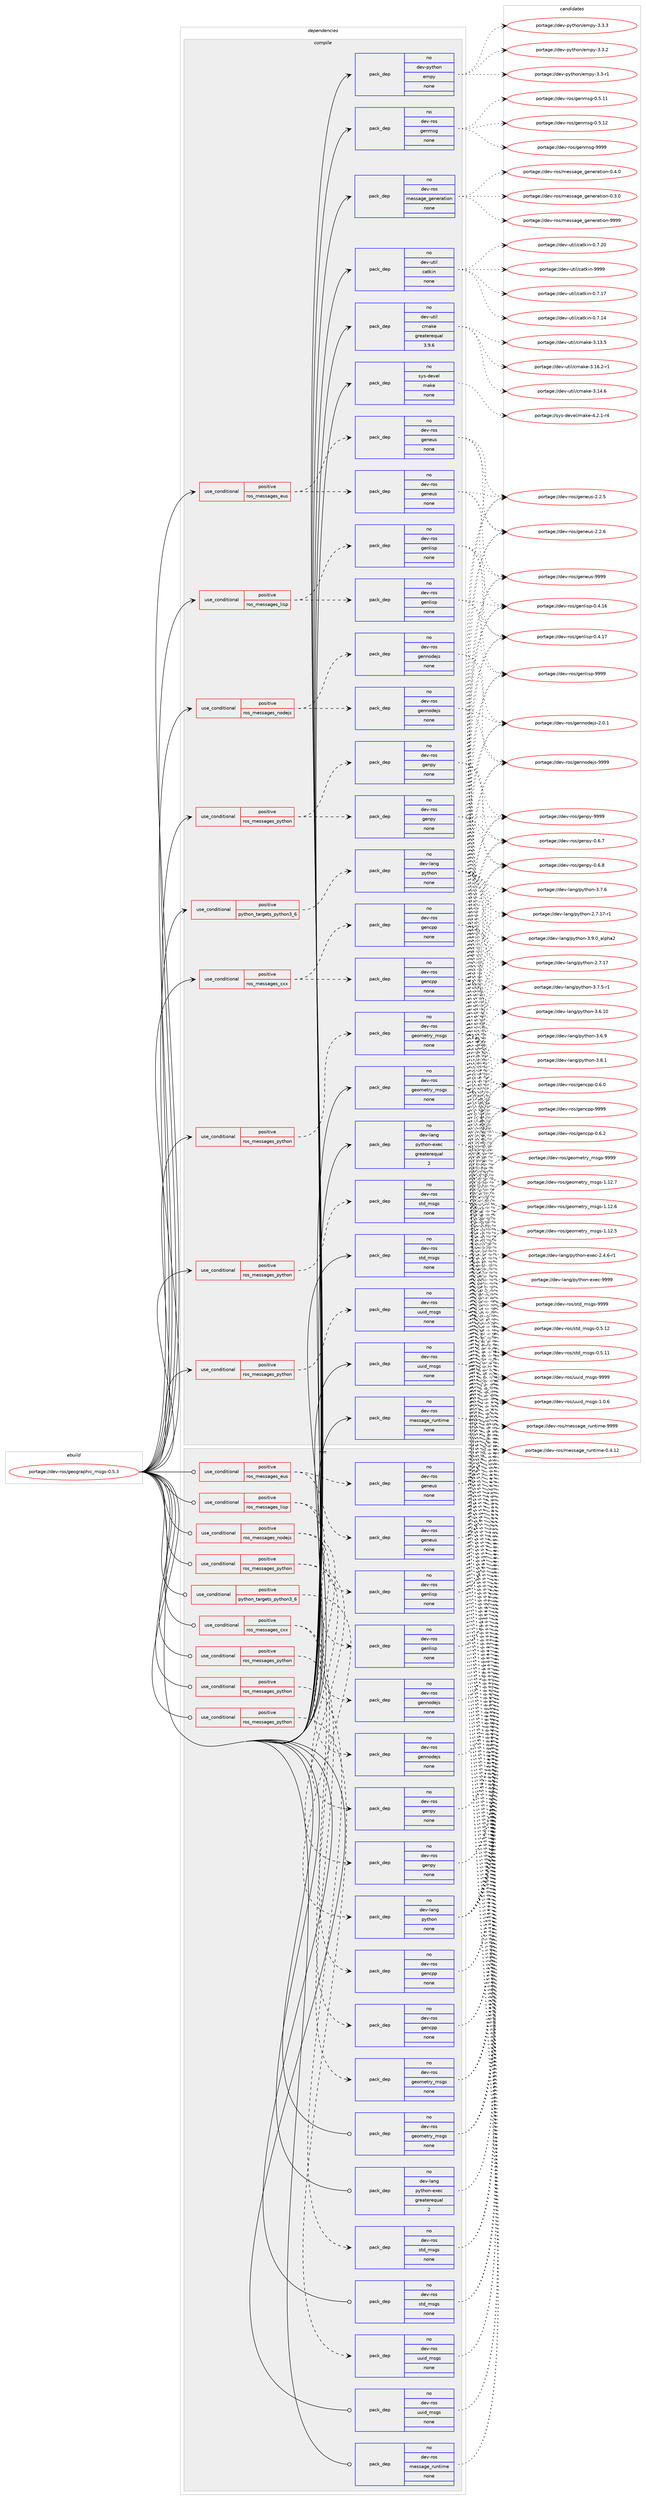 digraph prolog {

# *************
# Graph options
# *************

newrank=true;
concentrate=true;
compound=true;
graph [rankdir=LR,fontname=Helvetica,fontsize=10,ranksep=1.5];#, ranksep=2.5, nodesep=0.2];
edge  [arrowhead=vee];
node  [fontname=Helvetica,fontsize=10];

# **********
# The ebuild
# **********

subgraph cluster_leftcol {
color=gray;
label=<<i>ebuild</i>>;
id [label="portage://dev-ros/geographic_msgs-0.5.3", color=red, width=4, href="../dev-ros/geographic_msgs-0.5.3.svg"];
}

# ****************
# The dependencies
# ****************

subgraph cluster_midcol {
color=gray;
label=<<i>dependencies</i>>;
subgraph cluster_compile {
fillcolor="#eeeeee";
style=filled;
label=<<i>compile</i>>;
subgraph cond100520 {
dependency402937 [label=<<TABLE BORDER="0" CELLBORDER="1" CELLSPACING="0" CELLPADDING="4"><TR><TD ROWSPAN="3" CELLPADDING="10">use_conditional</TD></TR><TR><TD>positive</TD></TR><TR><TD>python_targets_python3_6</TD></TR></TABLE>>, shape=none, color=red];
subgraph pack297564 {
dependency402938 [label=<<TABLE BORDER="0" CELLBORDER="1" CELLSPACING="0" CELLPADDING="4" WIDTH="220"><TR><TD ROWSPAN="6" CELLPADDING="30">pack_dep</TD></TR><TR><TD WIDTH="110">no</TD></TR><TR><TD>dev-lang</TD></TR><TR><TD>python</TD></TR><TR><TD>none</TD></TR><TR><TD></TD></TR></TABLE>>, shape=none, color=blue];
}
dependency402937:e -> dependency402938:w [weight=20,style="dashed",arrowhead="vee"];
}
id:e -> dependency402937:w [weight=20,style="solid",arrowhead="vee"];
subgraph cond100521 {
dependency402939 [label=<<TABLE BORDER="0" CELLBORDER="1" CELLSPACING="0" CELLPADDING="4"><TR><TD ROWSPAN="3" CELLPADDING="10">use_conditional</TD></TR><TR><TD>positive</TD></TR><TR><TD>ros_messages_cxx</TD></TR></TABLE>>, shape=none, color=red];
subgraph pack297565 {
dependency402940 [label=<<TABLE BORDER="0" CELLBORDER="1" CELLSPACING="0" CELLPADDING="4" WIDTH="220"><TR><TD ROWSPAN="6" CELLPADDING="30">pack_dep</TD></TR><TR><TD WIDTH="110">no</TD></TR><TR><TD>dev-ros</TD></TR><TR><TD>gencpp</TD></TR><TR><TD>none</TD></TR><TR><TD></TD></TR></TABLE>>, shape=none, color=blue];
}
dependency402939:e -> dependency402940:w [weight=20,style="dashed",arrowhead="vee"];
subgraph pack297566 {
dependency402941 [label=<<TABLE BORDER="0" CELLBORDER="1" CELLSPACING="0" CELLPADDING="4" WIDTH="220"><TR><TD ROWSPAN="6" CELLPADDING="30">pack_dep</TD></TR><TR><TD WIDTH="110">no</TD></TR><TR><TD>dev-ros</TD></TR><TR><TD>gencpp</TD></TR><TR><TD>none</TD></TR><TR><TD></TD></TR></TABLE>>, shape=none, color=blue];
}
dependency402939:e -> dependency402941:w [weight=20,style="dashed",arrowhead="vee"];
}
id:e -> dependency402939:w [weight=20,style="solid",arrowhead="vee"];
subgraph cond100522 {
dependency402942 [label=<<TABLE BORDER="0" CELLBORDER="1" CELLSPACING="0" CELLPADDING="4"><TR><TD ROWSPAN="3" CELLPADDING="10">use_conditional</TD></TR><TR><TD>positive</TD></TR><TR><TD>ros_messages_eus</TD></TR></TABLE>>, shape=none, color=red];
subgraph pack297567 {
dependency402943 [label=<<TABLE BORDER="0" CELLBORDER="1" CELLSPACING="0" CELLPADDING="4" WIDTH="220"><TR><TD ROWSPAN="6" CELLPADDING="30">pack_dep</TD></TR><TR><TD WIDTH="110">no</TD></TR><TR><TD>dev-ros</TD></TR><TR><TD>geneus</TD></TR><TR><TD>none</TD></TR><TR><TD></TD></TR></TABLE>>, shape=none, color=blue];
}
dependency402942:e -> dependency402943:w [weight=20,style="dashed",arrowhead="vee"];
subgraph pack297568 {
dependency402944 [label=<<TABLE BORDER="0" CELLBORDER="1" CELLSPACING="0" CELLPADDING="4" WIDTH="220"><TR><TD ROWSPAN="6" CELLPADDING="30">pack_dep</TD></TR><TR><TD WIDTH="110">no</TD></TR><TR><TD>dev-ros</TD></TR><TR><TD>geneus</TD></TR><TR><TD>none</TD></TR><TR><TD></TD></TR></TABLE>>, shape=none, color=blue];
}
dependency402942:e -> dependency402944:w [weight=20,style="dashed",arrowhead="vee"];
}
id:e -> dependency402942:w [weight=20,style="solid",arrowhead="vee"];
subgraph cond100523 {
dependency402945 [label=<<TABLE BORDER="0" CELLBORDER="1" CELLSPACING="0" CELLPADDING="4"><TR><TD ROWSPAN="3" CELLPADDING="10">use_conditional</TD></TR><TR><TD>positive</TD></TR><TR><TD>ros_messages_lisp</TD></TR></TABLE>>, shape=none, color=red];
subgraph pack297569 {
dependency402946 [label=<<TABLE BORDER="0" CELLBORDER="1" CELLSPACING="0" CELLPADDING="4" WIDTH="220"><TR><TD ROWSPAN="6" CELLPADDING="30">pack_dep</TD></TR><TR><TD WIDTH="110">no</TD></TR><TR><TD>dev-ros</TD></TR><TR><TD>genlisp</TD></TR><TR><TD>none</TD></TR><TR><TD></TD></TR></TABLE>>, shape=none, color=blue];
}
dependency402945:e -> dependency402946:w [weight=20,style="dashed",arrowhead="vee"];
subgraph pack297570 {
dependency402947 [label=<<TABLE BORDER="0" CELLBORDER="1" CELLSPACING="0" CELLPADDING="4" WIDTH="220"><TR><TD ROWSPAN="6" CELLPADDING="30">pack_dep</TD></TR><TR><TD WIDTH="110">no</TD></TR><TR><TD>dev-ros</TD></TR><TR><TD>genlisp</TD></TR><TR><TD>none</TD></TR><TR><TD></TD></TR></TABLE>>, shape=none, color=blue];
}
dependency402945:e -> dependency402947:w [weight=20,style="dashed",arrowhead="vee"];
}
id:e -> dependency402945:w [weight=20,style="solid",arrowhead="vee"];
subgraph cond100524 {
dependency402948 [label=<<TABLE BORDER="0" CELLBORDER="1" CELLSPACING="0" CELLPADDING="4"><TR><TD ROWSPAN="3" CELLPADDING="10">use_conditional</TD></TR><TR><TD>positive</TD></TR><TR><TD>ros_messages_nodejs</TD></TR></TABLE>>, shape=none, color=red];
subgraph pack297571 {
dependency402949 [label=<<TABLE BORDER="0" CELLBORDER="1" CELLSPACING="0" CELLPADDING="4" WIDTH="220"><TR><TD ROWSPAN="6" CELLPADDING="30">pack_dep</TD></TR><TR><TD WIDTH="110">no</TD></TR><TR><TD>dev-ros</TD></TR><TR><TD>gennodejs</TD></TR><TR><TD>none</TD></TR><TR><TD></TD></TR></TABLE>>, shape=none, color=blue];
}
dependency402948:e -> dependency402949:w [weight=20,style="dashed",arrowhead="vee"];
subgraph pack297572 {
dependency402950 [label=<<TABLE BORDER="0" CELLBORDER="1" CELLSPACING="0" CELLPADDING="4" WIDTH="220"><TR><TD ROWSPAN="6" CELLPADDING="30">pack_dep</TD></TR><TR><TD WIDTH="110">no</TD></TR><TR><TD>dev-ros</TD></TR><TR><TD>gennodejs</TD></TR><TR><TD>none</TD></TR><TR><TD></TD></TR></TABLE>>, shape=none, color=blue];
}
dependency402948:e -> dependency402950:w [weight=20,style="dashed",arrowhead="vee"];
}
id:e -> dependency402948:w [weight=20,style="solid",arrowhead="vee"];
subgraph cond100525 {
dependency402951 [label=<<TABLE BORDER="0" CELLBORDER="1" CELLSPACING="0" CELLPADDING="4"><TR><TD ROWSPAN="3" CELLPADDING="10">use_conditional</TD></TR><TR><TD>positive</TD></TR><TR><TD>ros_messages_python</TD></TR></TABLE>>, shape=none, color=red];
subgraph pack297573 {
dependency402952 [label=<<TABLE BORDER="0" CELLBORDER="1" CELLSPACING="0" CELLPADDING="4" WIDTH="220"><TR><TD ROWSPAN="6" CELLPADDING="30">pack_dep</TD></TR><TR><TD WIDTH="110">no</TD></TR><TR><TD>dev-ros</TD></TR><TR><TD>genpy</TD></TR><TR><TD>none</TD></TR><TR><TD></TD></TR></TABLE>>, shape=none, color=blue];
}
dependency402951:e -> dependency402952:w [weight=20,style="dashed",arrowhead="vee"];
subgraph pack297574 {
dependency402953 [label=<<TABLE BORDER="0" CELLBORDER="1" CELLSPACING="0" CELLPADDING="4" WIDTH="220"><TR><TD ROWSPAN="6" CELLPADDING="30">pack_dep</TD></TR><TR><TD WIDTH="110">no</TD></TR><TR><TD>dev-ros</TD></TR><TR><TD>genpy</TD></TR><TR><TD>none</TD></TR><TR><TD></TD></TR></TABLE>>, shape=none, color=blue];
}
dependency402951:e -> dependency402953:w [weight=20,style="dashed",arrowhead="vee"];
}
id:e -> dependency402951:w [weight=20,style="solid",arrowhead="vee"];
subgraph cond100526 {
dependency402954 [label=<<TABLE BORDER="0" CELLBORDER="1" CELLSPACING="0" CELLPADDING="4"><TR><TD ROWSPAN="3" CELLPADDING="10">use_conditional</TD></TR><TR><TD>positive</TD></TR><TR><TD>ros_messages_python</TD></TR></TABLE>>, shape=none, color=red];
subgraph pack297575 {
dependency402955 [label=<<TABLE BORDER="0" CELLBORDER="1" CELLSPACING="0" CELLPADDING="4" WIDTH="220"><TR><TD ROWSPAN="6" CELLPADDING="30">pack_dep</TD></TR><TR><TD WIDTH="110">no</TD></TR><TR><TD>dev-ros</TD></TR><TR><TD>geometry_msgs</TD></TR><TR><TD>none</TD></TR><TR><TD></TD></TR></TABLE>>, shape=none, color=blue];
}
dependency402954:e -> dependency402955:w [weight=20,style="dashed",arrowhead="vee"];
}
id:e -> dependency402954:w [weight=20,style="solid",arrowhead="vee"];
subgraph cond100527 {
dependency402956 [label=<<TABLE BORDER="0" CELLBORDER="1" CELLSPACING="0" CELLPADDING="4"><TR><TD ROWSPAN="3" CELLPADDING="10">use_conditional</TD></TR><TR><TD>positive</TD></TR><TR><TD>ros_messages_python</TD></TR></TABLE>>, shape=none, color=red];
subgraph pack297576 {
dependency402957 [label=<<TABLE BORDER="0" CELLBORDER="1" CELLSPACING="0" CELLPADDING="4" WIDTH="220"><TR><TD ROWSPAN="6" CELLPADDING="30">pack_dep</TD></TR><TR><TD WIDTH="110">no</TD></TR><TR><TD>dev-ros</TD></TR><TR><TD>std_msgs</TD></TR><TR><TD>none</TD></TR><TR><TD></TD></TR></TABLE>>, shape=none, color=blue];
}
dependency402956:e -> dependency402957:w [weight=20,style="dashed",arrowhead="vee"];
}
id:e -> dependency402956:w [weight=20,style="solid",arrowhead="vee"];
subgraph cond100528 {
dependency402958 [label=<<TABLE BORDER="0" CELLBORDER="1" CELLSPACING="0" CELLPADDING="4"><TR><TD ROWSPAN="3" CELLPADDING="10">use_conditional</TD></TR><TR><TD>positive</TD></TR><TR><TD>ros_messages_python</TD></TR></TABLE>>, shape=none, color=red];
subgraph pack297577 {
dependency402959 [label=<<TABLE BORDER="0" CELLBORDER="1" CELLSPACING="0" CELLPADDING="4" WIDTH="220"><TR><TD ROWSPAN="6" CELLPADDING="30">pack_dep</TD></TR><TR><TD WIDTH="110">no</TD></TR><TR><TD>dev-ros</TD></TR><TR><TD>uuid_msgs</TD></TR><TR><TD>none</TD></TR><TR><TD></TD></TR></TABLE>>, shape=none, color=blue];
}
dependency402958:e -> dependency402959:w [weight=20,style="dashed",arrowhead="vee"];
}
id:e -> dependency402958:w [weight=20,style="solid",arrowhead="vee"];
subgraph pack297578 {
dependency402960 [label=<<TABLE BORDER="0" CELLBORDER="1" CELLSPACING="0" CELLPADDING="4" WIDTH="220"><TR><TD ROWSPAN="6" CELLPADDING="30">pack_dep</TD></TR><TR><TD WIDTH="110">no</TD></TR><TR><TD>dev-lang</TD></TR><TR><TD>python-exec</TD></TR><TR><TD>greaterequal</TD></TR><TR><TD>2</TD></TR></TABLE>>, shape=none, color=blue];
}
id:e -> dependency402960:w [weight=20,style="solid",arrowhead="vee"];
subgraph pack297579 {
dependency402961 [label=<<TABLE BORDER="0" CELLBORDER="1" CELLSPACING="0" CELLPADDING="4" WIDTH="220"><TR><TD ROWSPAN="6" CELLPADDING="30">pack_dep</TD></TR><TR><TD WIDTH="110">no</TD></TR><TR><TD>dev-python</TD></TR><TR><TD>empy</TD></TR><TR><TD>none</TD></TR><TR><TD></TD></TR></TABLE>>, shape=none, color=blue];
}
id:e -> dependency402961:w [weight=20,style="solid",arrowhead="vee"];
subgraph pack297580 {
dependency402962 [label=<<TABLE BORDER="0" CELLBORDER="1" CELLSPACING="0" CELLPADDING="4" WIDTH="220"><TR><TD ROWSPAN="6" CELLPADDING="30">pack_dep</TD></TR><TR><TD WIDTH="110">no</TD></TR><TR><TD>dev-ros</TD></TR><TR><TD>genmsg</TD></TR><TR><TD>none</TD></TR><TR><TD></TD></TR></TABLE>>, shape=none, color=blue];
}
id:e -> dependency402962:w [weight=20,style="solid",arrowhead="vee"];
subgraph pack297581 {
dependency402963 [label=<<TABLE BORDER="0" CELLBORDER="1" CELLSPACING="0" CELLPADDING="4" WIDTH="220"><TR><TD ROWSPAN="6" CELLPADDING="30">pack_dep</TD></TR><TR><TD WIDTH="110">no</TD></TR><TR><TD>dev-ros</TD></TR><TR><TD>geometry_msgs</TD></TR><TR><TD>none</TD></TR><TR><TD></TD></TR></TABLE>>, shape=none, color=blue];
}
id:e -> dependency402963:w [weight=20,style="solid",arrowhead="vee"];
subgraph pack297582 {
dependency402964 [label=<<TABLE BORDER="0" CELLBORDER="1" CELLSPACING="0" CELLPADDING="4" WIDTH="220"><TR><TD ROWSPAN="6" CELLPADDING="30">pack_dep</TD></TR><TR><TD WIDTH="110">no</TD></TR><TR><TD>dev-ros</TD></TR><TR><TD>message_generation</TD></TR><TR><TD>none</TD></TR><TR><TD></TD></TR></TABLE>>, shape=none, color=blue];
}
id:e -> dependency402964:w [weight=20,style="solid",arrowhead="vee"];
subgraph pack297583 {
dependency402965 [label=<<TABLE BORDER="0" CELLBORDER="1" CELLSPACING="0" CELLPADDING="4" WIDTH="220"><TR><TD ROWSPAN="6" CELLPADDING="30">pack_dep</TD></TR><TR><TD WIDTH="110">no</TD></TR><TR><TD>dev-ros</TD></TR><TR><TD>message_runtime</TD></TR><TR><TD>none</TD></TR><TR><TD></TD></TR></TABLE>>, shape=none, color=blue];
}
id:e -> dependency402965:w [weight=20,style="solid",arrowhead="vee"];
subgraph pack297584 {
dependency402966 [label=<<TABLE BORDER="0" CELLBORDER="1" CELLSPACING="0" CELLPADDING="4" WIDTH="220"><TR><TD ROWSPAN="6" CELLPADDING="30">pack_dep</TD></TR><TR><TD WIDTH="110">no</TD></TR><TR><TD>dev-ros</TD></TR><TR><TD>std_msgs</TD></TR><TR><TD>none</TD></TR><TR><TD></TD></TR></TABLE>>, shape=none, color=blue];
}
id:e -> dependency402966:w [weight=20,style="solid",arrowhead="vee"];
subgraph pack297585 {
dependency402967 [label=<<TABLE BORDER="0" CELLBORDER="1" CELLSPACING="0" CELLPADDING="4" WIDTH="220"><TR><TD ROWSPAN="6" CELLPADDING="30">pack_dep</TD></TR><TR><TD WIDTH="110">no</TD></TR><TR><TD>dev-ros</TD></TR><TR><TD>uuid_msgs</TD></TR><TR><TD>none</TD></TR><TR><TD></TD></TR></TABLE>>, shape=none, color=blue];
}
id:e -> dependency402967:w [weight=20,style="solid",arrowhead="vee"];
subgraph pack297586 {
dependency402968 [label=<<TABLE BORDER="0" CELLBORDER="1" CELLSPACING="0" CELLPADDING="4" WIDTH="220"><TR><TD ROWSPAN="6" CELLPADDING="30">pack_dep</TD></TR><TR><TD WIDTH="110">no</TD></TR><TR><TD>dev-util</TD></TR><TR><TD>catkin</TD></TR><TR><TD>none</TD></TR><TR><TD></TD></TR></TABLE>>, shape=none, color=blue];
}
id:e -> dependency402968:w [weight=20,style="solid",arrowhead="vee"];
subgraph pack297587 {
dependency402969 [label=<<TABLE BORDER="0" CELLBORDER="1" CELLSPACING="0" CELLPADDING="4" WIDTH="220"><TR><TD ROWSPAN="6" CELLPADDING="30">pack_dep</TD></TR><TR><TD WIDTH="110">no</TD></TR><TR><TD>dev-util</TD></TR><TR><TD>cmake</TD></TR><TR><TD>greaterequal</TD></TR><TR><TD>3.9.6</TD></TR></TABLE>>, shape=none, color=blue];
}
id:e -> dependency402969:w [weight=20,style="solid",arrowhead="vee"];
subgraph pack297588 {
dependency402970 [label=<<TABLE BORDER="0" CELLBORDER="1" CELLSPACING="0" CELLPADDING="4" WIDTH="220"><TR><TD ROWSPAN="6" CELLPADDING="30">pack_dep</TD></TR><TR><TD WIDTH="110">no</TD></TR><TR><TD>sys-devel</TD></TR><TR><TD>make</TD></TR><TR><TD>none</TD></TR><TR><TD></TD></TR></TABLE>>, shape=none, color=blue];
}
id:e -> dependency402970:w [weight=20,style="solid",arrowhead="vee"];
}
subgraph cluster_compileandrun {
fillcolor="#eeeeee";
style=filled;
label=<<i>compile and run</i>>;
}
subgraph cluster_run {
fillcolor="#eeeeee";
style=filled;
label=<<i>run</i>>;
subgraph cond100529 {
dependency402971 [label=<<TABLE BORDER="0" CELLBORDER="1" CELLSPACING="0" CELLPADDING="4"><TR><TD ROWSPAN="3" CELLPADDING="10">use_conditional</TD></TR><TR><TD>positive</TD></TR><TR><TD>python_targets_python3_6</TD></TR></TABLE>>, shape=none, color=red];
subgraph pack297589 {
dependency402972 [label=<<TABLE BORDER="0" CELLBORDER="1" CELLSPACING="0" CELLPADDING="4" WIDTH="220"><TR><TD ROWSPAN="6" CELLPADDING="30">pack_dep</TD></TR><TR><TD WIDTH="110">no</TD></TR><TR><TD>dev-lang</TD></TR><TR><TD>python</TD></TR><TR><TD>none</TD></TR><TR><TD></TD></TR></TABLE>>, shape=none, color=blue];
}
dependency402971:e -> dependency402972:w [weight=20,style="dashed",arrowhead="vee"];
}
id:e -> dependency402971:w [weight=20,style="solid",arrowhead="odot"];
subgraph cond100530 {
dependency402973 [label=<<TABLE BORDER="0" CELLBORDER="1" CELLSPACING="0" CELLPADDING="4"><TR><TD ROWSPAN="3" CELLPADDING="10">use_conditional</TD></TR><TR><TD>positive</TD></TR><TR><TD>ros_messages_cxx</TD></TR></TABLE>>, shape=none, color=red];
subgraph pack297590 {
dependency402974 [label=<<TABLE BORDER="0" CELLBORDER="1" CELLSPACING="0" CELLPADDING="4" WIDTH="220"><TR><TD ROWSPAN="6" CELLPADDING="30">pack_dep</TD></TR><TR><TD WIDTH="110">no</TD></TR><TR><TD>dev-ros</TD></TR><TR><TD>gencpp</TD></TR><TR><TD>none</TD></TR><TR><TD></TD></TR></TABLE>>, shape=none, color=blue];
}
dependency402973:e -> dependency402974:w [weight=20,style="dashed",arrowhead="vee"];
subgraph pack297591 {
dependency402975 [label=<<TABLE BORDER="0" CELLBORDER="1" CELLSPACING="0" CELLPADDING="4" WIDTH="220"><TR><TD ROWSPAN="6" CELLPADDING="30">pack_dep</TD></TR><TR><TD WIDTH="110">no</TD></TR><TR><TD>dev-ros</TD></TR><TR><TD>gencpp</TD></TR><TR><TD>none</TD></TR><TR><TD></TD></TR></TABLE>>, shape=none, color=blue];
}
dependency402973:e -> dependency402975:w [weight=20,style="dashed",arrowhead="vee"];
}
id:e -> dependency402973:w [weight=20,style="solid",arrowhead="odot"];
subgraph cond100531 {
dependency402976 [label=<<TABLE BORDER="0" CELLBORDER="1" CELLSPACING="0" CELLPADDING="4"><TR><TD ROWSPAN="3" CELLPADDING="10">use_conditional</TD></TR><TR><TD>positive</TD></TR><TR><TD>ros_messages_eus</TD></TR></TABLE>>, shape=none, color=red];
subgraph pack297592 {
dependency402977 [label=<<TABLE BORDER="0" CELLBORDER="1" CELLSPACING="0" CELLPADDING="4" WIDTH="220"><TR><TD ROWSPAN="6" CELLPADDING="30">pack_dep</TD></TR><TR><TD WIDTH="110">no</TD></TR><TR><TD>dev-ros</TD></TR><TR><TD>geneus</TD></TR><TR><TD>none</TD></TR><TR><TD></TD></TR></TABLE>>, shape=none, color=blue];
}
dependency402976:e -> dependency402977:w [weight=20,style="dashed",arrowhead="vee"];
subgraph pack297593 {
dependency402978 [label=<<TABLE BORDER="0" CELLBORDER="1" CELLSPACING="0" CELLPADDING="4" WIDTH="220"><TR><TD ROWSPAN="6" CELLPADDING="30">pack_dep</TD></TR><TR><TD WIDTH="110">no</TD></TR><TR><TD>dev-ros</TD></TR><TR><TD>geneus</TD></TR><TR><TD>none</TD></TR><TR><TD></TD></TR></TABLE>>, shape=none, color=blue];
}
dependency402976:e -> dependency402978:w [weight=20,style="dashed",arrowhead="vee"];
}
id:e -> dependency402976:w [weight=20,style="solid",arrowhead="odot"];
subgraph cond100532 {
dependency402979 [label=<<TABLE BORDER="0" CELLBORDER="1" CELLSPACING="0" CELLPADDING="4"><TR><TD ROWSPAN="3" CELLPADDING="10">use_conditional</TD></TR><TR><TD>positive</TD></TR><TR><TD>ros_messages_lisp</TD></TR></TABLE>>, shape=none, color=red];
subgraph pack297594 {
dependency402980 [label=<<TABLE BORDER="0" CELLBORDER="1" CELLSPACING="0" CELLPADDING="4" WIDTH="220"><TR><TD ROWSPAN="6" CELLPADDING="30">pack_dep</TD></TR><TR><TD WIDTH="110">no</TD></TR><TR><TD>dev-ros</TD></TR><TR><TD>genlisp</TD></TR><TR><TD>none</TD></TR><TR><TD></TD></TR></TABLE>>, shape=none, color=blue];
}
dependency402979:e -> dependency402980:w [weight=20,style="dashed",arrowhead="vee"];
subgraph pack297595 {
dependency402981 [label=<<TABLE BORDER="0" CELLBORDER="1" CELLSPACING="0" CELLPADDING="4" WIDTH="220"><TR><TD ROWSPAN="6" CELLPADDING="30">pack_dep</TD></TR><TR><TD WIDTH="110">no</TD></TR><TR><TD>dev-ros</TD></TR><TR><TD>genlisp</TD></TR><TR><TD>none</TD></TR><TR><TD></TD></TR></TABLE>>, shape=none, color=blue];
}
dependency402979:e -> dependency402981:w [weight=20,style="dashed",arrowhead="vee"];
}
id:e -> dependency402979:w [weight=20,style="solid",arrowhead="odot"];
subgraph cond100533 {
dependency402982 [label=<<TABLE BORDER="0" CELLBORDER="1" CELLSPACING="0" CELLPADDING="4"><TR><TD ROWSPAN="3" CELLPADDING="10">use_conditional</TD></TR><TR><TD>positive</TD></TR><TR><TD>ros_messages_nodejs</TD></TR></TABLE>>, shape=none, color=red];
subgraph pack297596 {
dependency402983 [label=<<TABLE BORDER="0" CELLBORDER="1" CELLSPACING="0" CELLPADDING="4" WIDTH="220"><TR><TD ROWSPAN="6" CELLPADDING="30">pack_dep</TD></TR><TR><TD WIDTH="110">no</TD></TR><TR><TD>dev-ros</TD></TR><TR><TD>gennodejs</TD></TR><TR><TD>none</TD></TR><TR><TD></TD></TR></TABLE>>, shape=none, color=blue];
}
dependency402982:e -> dependency402983:w [weight=20,style="dashed",arrowhead="vee"];
subgraph pack297597 {
dependency402984 [label=<<TABLE BORDER="0" CELLBORDER="1" CELLSPACING="0" CELLPADDING="4" WIDTH="220"><TR><TD ROWSPAN="6" CELLPADDING="30">pack_dep</TD></TR><TR><TD WIDTH="110">no</TD></TR><TR><TD>dev-ros</TD></TR><TR><TD>gennodejs</TD></TR><TR><TD>none</TD></TR><TR><TD></TD></TR></TABLE>>, shape=none, color=blue];
}
dependency402982:e -> dependency402984:w [weight=20,style="dashed",arrowhead="vee"];
}
id:e -> dependency402982:w [weight=20,style="solid",arrowhead="odot"];
subgraph cond100534 {
dependency402985 [label=<<TABLE BORDER="0" CELLBORDER="1" CELLSPACING="0" CELLPADDING="4"><TR><TD ROWSPAN="3" CELLPADDING="10">use_conditional</TD></TR><TR><TD>positive</TD></TR><TR><TD>ros_messages_python</TD></TR></TABLE>>, shape=none, color=red];
subgraph pack297598 {
dependency402986 [label=<<TABLE BORDER="0" CELLBORDER="1" CELLSPACING="0" CELLPADDING="4" WIDTH="220"><TR><TD ROWSPAN="6" CELLPADDING="30">pack_dep</TD></TR><TR><TD WIDTH="110">no</TD></TR><TR><TD>dev-ros</TD></TR><TR><TD>genpy</TD></TR><TR><TD>none</TD></TR><TR><TD></TD></TR></TABLE>>, shape=none, color=blue];
}
dependency402985:e -> dependency402986:w [weight=20,style="dashed",arrowhead="vee"];
subgraph pack297599 {
dependency402987 [label=<<TABLE BORDER="0" CELLBORDER="1" CELLSPACING="0" CELLPADDING="4" WIDTH="220"><TR><TD ROWSPAN="6" CELLPADDING="30">pack_dep</TD></TR><TR><TD WIDTH="110">no</TD></TR><TR><TD>dev-ros</TD></TR><TR><TD>genpy</TD></TR><TR><TD>none</TD></TR><TR><TD></TD></TR></TABLE>>, shape=none, color=blue];
}
dependency402985:e -> dependency402987:w [weight=20,style="dashed",arrowhead="vee"];
}
id:e -> dependency402985:w [weight=20,style="solid",arrowhead="odot"];
subgraph cond100535 {
dependency402988 [label=<<TABLE BORDER="0" CELLBORDER="1" CELLSPACING="0" CELLPADDING="4"><TR><TD ROWSPAN="3" CELLPADDING="10">use_conditional</TD></TR><TR><TD>positive</TD></TR><TR><TD>ros_messages_python</TD></TR></TABLE>>, shape=none, color=red];
subgraph pack297600 {
dependency402989 [label=<<TABLE BORDER="0" CELLBORDER="1" CELLSPACING="0" CELLPADDING="4" WIDTH="220"><TR><TD ROWSPAN="6" CELLPADDING="30">pack_dep</TD></TR><TR><TD WIDTH="110">no</TD></TR><TR><TD>dev-ros</TD></TR><TR><TD>geometry_msgs</TD></TR><TR><TD>none</TD></TR><TR><TD></TD></TR></TABLE>>, shape=none, color=blue];
}
dependency402988:e -> dependency402989:w [weight=20,style="dashed",arrowhead="vee"];
}
id:e -> dependency402988:w [weight=20,style="solid",arrowhead="odot"];
subgraph cond100536 {
dependency402990 [label=<<TABLE BORDER="0" CELLBORDER="1" CELLSPACING="0" CELLPADDING="4"><TR><TD ROWSPAN="3" CELLPADDING="10">use_conditional</TD></TR><TR><TD>positive</TD></TR><TR><TD>ros_messages_python</TD></TR></TABLE>>, shape=none, color=red];
subgraph pack297601 {
dependency402991 [label=<<TABLE BORDER="0" CELLBORDER="1" CELLSPACING="0" CELLPADDING="4" WIDTH="220"><TR><TD ROWSPAN="6" CELLPADDING="30">pack_dep</TD></TR><TR><TD WIDTH="110">no</TD></TR><TR><TD>dev-ros</TD></TR><TR><TD>std_msgs</TD></TR><TR><TD>none</TD></TR><TR><TD></TD></TR></TABLE>>, shape=none, color=blue];
}
dependency402990:e -> dependency402991:w [weight=20,style="dashed",arrowhead="vee"];
}
id:e -> dependency402990:w [weight=20,style="solid",arrowhead="odot"];
subgraph cond100537 {
dependency402992 [label=<<TABLE BORDER="0" CELLBORDER="1" CELLSPACING="0" CELLPADDING="4"><TR><TD ROWSPAN="3" CELLPADDING="10">use_conditional</TD></TR><TR><TD>positive</TD></TR><TR><TD>ros_messages_python</TD></TR></TABLE>>, shape=none, color=red];
subgraph pack297602 {
dependency402993 [label=<<TABLE BORDER="0" CELLBORDER="1" CELLSPACING="0" CELLPADDING="4" WIDTH="220"><TR><TD ROWSPAN="6" CELLPADDING="30">pack_dep</TD></TR><TR><TD WIDTH="110">no</TD></TR><TR><TD>dev-ros</TD></TR><TR><TD>uuid_msgs</TD></TR><TR><TD>none</TD></TR><TR><TD></TD></TR></TABLE>>, shape=none, color=blue];
}
dependency402992:e -> dependency402993:w [weight=20,style="dashed",arrowhead="vee"];
}
id:e -> dependency402992:w [weight=20,style="solid",arrowhead="odot"];
subgraph pack297603 {
dependency402994 [label=<<TABLE BORDER="0" CELLBORDER="1" CELLSPACING="0" CELLPADDING="4" WIDTH="220"><TR><TD ROWSPAN="6" CELLPADDING="30">pack_dep</TD></TR><TR><TD WIDTH="110">no</TD></TR><TR><TD>dev-lang</TD></TR><TR><TD>python-exec</TD></TR><TR><TD>greaterequal</TD></TR><TR><TD>2</TD></TR></TABLE>>, shape=none, color=blue];
}
id:e -> dependency402994:w [weight=20,style="solid",arrowhead="odot"];
subgraph pack297604 {
dependency402995 [label=<<TABLE BORDER="0" CELLBORDER="1" CELLSPACING="0" CELLPADDING="4" WIDTH="220"><TR><TD ROWSPAN="6" CELLPADDING="30">pack_dep</TD></TR><TR><TD WIDTH="110">no</TD></TR><TR><TD>dev-ros</TD></TR><TR><TD>geometry_msgs</TD></TR><TR><TD>none</TD></TR><TR><TD></TD></TR></TABLE>>, shape=none, color=blue];
}
id:e -> dependency402995:w [weight=20,style="solid",arrowhead="odot"];
subgraph pack297605 {
dependency402996 [label=<<TABLE BORDER="0" CELLBORDER="1" CELLSPACING="0" CELLPADDING="4" WIDTH="220"><TR><TD ROWSPAN="6" CELLPADDING="30">pack_dep</TD></TR><TR><TD WIDTH="110">no</TD></TR><TR><TD>dev-ros</TD></TR><TR><TD>message_runtime</TD></TR><TR><TD>none</TD></TR><TR><TD></TD></TR></TABLE>>, shape=none, color=blue];
}
id:e -> dependency402996:w [weight=20,style="solid",arrowhead="odot"];
subgraph pack297606 {
dependency402997 [label=<<TABLE BORDER="0" CELLBORDER="1" CELLSPACING="0" CELLPADDING="4" WIDTH="220"><TR><TD ROWSPAN="6" CELLPADDING="30">pack_dep</TD></TR><TR><TD WIDTH="110">no</TD></TR><TR><TD>dev-ros</TD></TR><TR><TD>std_msgs</TD></TR><TR><TD>none</TD></TR><TR><TD></TD></TR></TABLE>>, shape=none, color=blue];
}
id:e -> dependency402997:w [weight=20,style="solid",arrowhead="odot"];
subgraph pack297607 {
dependency402998 [label=<<TABLE BORDER="0" CELLBORDER="1" CELLSPACING="0" CELLPADDING="4" WIDTH="220"><TR><TD ROWSPAN="6" CELLPADDING="30">pack_dep</TD></TR><TR><TD WIDTH="110">no</TD></TR><TR><TD>dev-ros</TD></TR><TR><TD>uuid_msgs</TD></TR><TR><TD>none</TD></TR><TR><TD></TD></TR></TABLE>>, shape=none, color=blue];
}
id:e -> dependency402998:w [weight=20,style="solid",arrowhead="odot"];
}
}

# **************
# The candidates
# **************

subgraph cluster_choices {
rank=same;
color=gray;
label=<<i>candidates</i>>;

subgraph choice297564 {
color=black;
nodesep=1;
choice10010111845108971101034711212111610411111045514657464895971081121049750 [label="portage://dev-lang/python-3.9.0_alpha2", color=red, width=4,href="../dev-lang/python-3.9.0_alpha2.svg"];
choice100101118451089711010347112121116104111110455146564649 [label="portage://dev-lang/python-3.8.1", color=red, width=4,href="../dev-lang/python-3.8.1.svg"];
choice100101118451089711010347112121116104111110455146554654 [label="portage://dev-lang/python-3.7.6", color=red, width=4,href="../dev-lang/python-3.7.6.svg"];
choice1001011184510897110103471121211161041111104551465546534511449 [label="portage://dev-lang/python-3.7.5-r1", color=red, width=4,href="../dev-lang/python-3.7.5-r1.svg"];
choice100101118451089711010347112121116104111110455146544657 [label="portage://dev-lang/python-3.6.9", color=red, width=4,href="../dev-lang/python-3.6.9.svg"];
choice10010111845108971101034711212111610411111045514654464948 [label="portage://dev-lang/python-3.6.10", color=red, width=4,href="../dev-lang/python-3.6.10.svg"];
choice100101118451089711010347112121116104111110455046554649554511449 [label="portage://dev-lang/python-2.7.17-r1", color=red, width=4,href="../dev-lang/python-2.7.17-r1.svg"];
choice10010111845108971101034711212111610411111045504655464955 [label="portage://dev-lang/python-2.7.17", color=red, width=4,href="../dev-lang/python-2.7.17.svg"];
dependency402938:e -> choice10010111845108971101034711212111610411111045514657464895971081121049750:w [style=dotted,weight="100"];
dependency402938:e -> choice100101118451089711010347112121116104111110455146564649:w [style=dotted,weight="100"];
dependency402938:e -> choice100101118451089711010347112121116104111110455146554654:w [style=dotted,weight="100"];
dependency402938:e -> choice1001011184510897110103471121211161041111104551465546534511449:w [style=dotted,weight="100"];
dependency402938:e -> choice100101118451089711010347112121116104111110455146544657:w [style=dotted,weight="100"];
dependency402938:e -> choice10010111845108971101034711212111610411111045514654464948:w [style=dotted,weight="100"];
dependency402938:e -> choice100101118451089711010347112121116104111110455046554649554511449:w [style=dotted,weight="100"];
dependency402938:e -> choice10010111845108971101034711212111610411111045504655464955:w [style=dotted,weight="100"];
}
subgraph choice297565 {
color=black;
nodesep=1;
choice1001011184511411111547103101110991121124557575757 [label="portage://dev-ros/gencpp-9999", color=red, width=4,href="../dev-ros/gencpp-9999.svg"];
choice100101118451141111154710310111099112112454846544650 [label="portage://dev-ros/gencpp-0.6.2", color=red, width=4,href="../dev-ros/gencpp-0.6.2.svg"];
choice100101118451141111154710310111099112112454846544648 [label="portage://dev-ros/gencpp-0.6.0", color=red, width=4,href="../dev-ros/gencpp-0.6.0.svg"];
dependency402940:e -> choice1001011184511411111547103101110991121124557575757:w [style=dotted,weight="100"];
dependency402940:e -> choice100101118451141111154710310111099112112454846544650:w [style=dotted,weight="100"];
dependency402940:e -> choice100101118451141111154710310111099112112454846544648:w [style=dotted,weight="100"];
}
subgraph choice297566 {
color=black;
nodesep=1;
choice1001011184511411111547103101110991121124557575757 [label="portage://dev-ros/gencpp-9999", color=red, width=4,href="../dev-ros/gencpp-9999.svg"];
choice100101118451141111154710310111099112112454846544650 [label="portage://dev-ros/gencpp-0.6.2", color=red, width=4,href="../dev-ros/gencpp-0.6.2.svg"];
choice100101118451141111154710310111099112112454846544648 [label="portage://dev-ros/gencpp-0.6.0", color=red, width=4,href="../dev-ros/gencpp-0.6.0.svg"];
dependency402941:e -> choice1001011184511411111547103101110991121124557575757:w [style=dotted,weight="100"];
dependency402941:e -> choice100101118451141111154710310111099112112454846544650:w [style=dotted,weight="100"];
dependency402941:e -> choice100101118451141111154710310111099112112454846544648:w [style=dotted,weight="100"];
}
subgraph choice297567 {
color=black;
nodesep=1;
choice10010111845114111115471031011101011171154557575757 [label="portage://dev-ros/geneus-9999", color=red, width=4,href="../dev-ros/geneus-9999.svg"];
choice1001011184511411111547103101110101117115455046504654 [label="portage://dev-ros/geneus-2.2.6", color=red, width=4,href="../dev-ros/geneus-2.2.6.svg"];
choice1001011184511411111547103101110101117115455046504653 [label="portage://dev-ros/geneus-2.2.5", color=red, width=4,href="../dev-ros/geneus-2.2.5.svg"];
dependency402943:e -> choice10010111845114111115471031011101011171154557575757:w [style=dotted,weight="100"];
dependency402943:e -> choice1001011184511411111547103101110101117115455046504654:w [style=dotted,weight="100"];
dependency402943:e -> choice1001011184511411111547103101110101117115455046504653:w [style=dotted,weight="100"];
}
subgraph choice297568 {
color=black;
nodesep=1;
choice10010111845114111115471031011101011171154557575757 [label="portage://dev-ros/geneus-9999", color=red, width=4,href="../dev-ros/geneus-9999.svg"];
choice1001011184511411111547103101110101117115455046504654 [label="portage://dev-ros/geneus-2.2.6", color=red, width=4,href="../dev-ros/geneus-2.2.6.svg"];
choice1001011184511411111547103101110101117115455046504653 [label="portage://dev-ros/geneus-2.2.5", color=red, width=4,href="../dev-ros/geneus-2.2.5.svg"];
dependency402944:e -> choice10010111845114111115471031011101011171154557575757:w [style=dotted,weight="100"];
dependency402944:e -> choice1001011184511411111547103101110101117115455046504654:w [style=dotted,weight="100"];
dependency402944:e -> choice1001011184511411111547103101110101117115455046504653:w [style=dotted,weight="100"];
}
subgraph choice297569 {
color=black;
nodesep=1;
choice10010111845114111115471031011101081051151124557575757 [label="portage://dev-ros/genlisp-9999", color=red, width=4,href="../dev-ros/genlisp-9999.svg"];
choice100101118451141111154710310111010810511511245484652464955 [label="portage://dev-ros/genlisp-0.4.17", color=red, width=4,href="../dev-ros/genlisp-0.4.17.svg"];
choice100101118451141111154710310111010810511511245484652464954 [label="portage://dev-ros/genlisp-0.4.16", color=red, width=4,href="../dev-ros/genlisp-0.4.16.svg"];
dependency402946:e -> choice10010111845114111115471031011101081051151124557575757:w [style=dotted,weight="100"];
dependency402946:e -> choice100101118451141111154710310111010810511511245484652464955:w [style=dotted,weight="100"];
dependency402946:e -> choice100101118451141111154710310111010810511511245484652464954:w [style=dotted,weight="100"];
}
subgraph choice297570 {
color=black;
nodesep=1;
choice10010111845114111115471031011101081051151124557575757 [label="portage://dev-ros/genlisp-9999", color=red, width=4,href="../dev-ros/genlisp-9999.svg"];
choice100101118451141111154710310111010810511511245484652464955 [label="portage://dev-ros/genlisp-0.4.17", color=red, width=4,href="../dev-ros/genlisp-0.4.17.svg"];
choice100101118451141111154710310111010810511511245484652464954 [label="portage://dev-ros/genlisp-0.4.16", color=red, width=4,href="../dev-ros/genlisp-0.4.16.svg"];
dependency402947:e -> choice10010111845114111115471031011101081051151124557575757:w [style=dotted,weight="100"];
dependency402947:e -> choice100101118451141111154710310111010810511511245484652464955:w [style=dotted,weight="100"];
dependency402947:e -> choice100101118451141111154710310111010810511511245484652464954:w [style=dotted,weight="100"];
}
subgraph choice297571 {
color=black;
nodesep=1;
choice10010111845114111115471031011101101111001011061154557575757 [label="portage://dev-ros/gennodejs-9999", color=red, width=4,href="../dev-ros/gennodejs-9999.svg"];
choice1001011184511411111547103101110110111100101106115455046484649 [label="portage://dev-ros/gennodejs-2.0.1", color=red, width=4,href="../dev-ros/gennodejs-2.0.1.svg"];
dependency402949:e -> choice10010111845114111115471031011101101111001011061154557575757:w [style=dotted,weight="100"];
dependency402949:e -> choice1001011184511411111547103101110110111100101106115455046484649:w [style=dotted,weight="100"];
}
subgraph choice297572 {
color=black;
nodesep=1;
choice10010111845114111115471031011101101111001011061154557575757 [label="portage://dev-ros/gennodejs-9999", color=red, width=4,href="../dev-ros/gennodejs-9999.svg"];
choice1001011184511411111547103101110110111100101106115455046484649 [label="portage://dev-ros/gennodejs-2.0.1", color=red, width=4,href="../dev-ros/gennodejs-2.0.1.svg"];
dependency402950:e -> choice10010111845114111115471031011101101111001011061154557575757:w [style=dotted,weight="100"];
dependency402950:e -> choice1001011184511411111547103101110110111100101106115455046484649:w [style=dotted,weight="100"];
}
subgraph choice297573 {
color=black;
nodesep=1;
choice10010111845114111115471031011101121214557575757 [label="portage://dev-ros/genpy-9999", color=red, width=4,href="../dev-ros/genpy-9999.svg"];
choice1001011184511411111547103101110112121454846544656 [label="portage://dev-ros/genpy-0.6.8", color=red, width=4,href="../dev-ros/genpy-0.6.8.svg"];
choice1001011184511411111547103101110112121454846544655 [label="portage://dev-ros/genpy-0.6.7", color=red, width=4,href="../dev-ros/genpy-0.6.7.svg"];
dependency402952:e -> choice10010111845114111115471031011101121214557575757:w [style=dotted,weight="100"];
dependency402952:e -> choice1001011184511411111547103101110112121454846544656:w [style=dotted,weight="100"];
dependency402952:e -> choice1001011184511411111547103101110112121454846544655:w [style=dotted,weight="100"];
}
subgraph choice297574 {
color=black;
nodesep=1;
choice10010111845114111115471031011101121214557575757 [label="portage://dev-ros/genpy-9999", color=red, width=4,href="../dev-ros/genpy-9999.svg"];
choice1001011184511411111547103101110112121454846544656 [label="portage://dev-ros/genpy-0.6.8", color=red, width=4,href="../dev-ros/genpy-0.6.8.svg"];
choice1001011184511411111547103101110112121454846544655 [label="portage://dev-ros/genpy-0.6.7", color=red, width=4,href="../dev-ros/genpy-0.6.7.svg"];
dependency402953:e -> choice10010111845114111115471031011101121214557575757:w [style=dotted,weight="100"];
dependency402953:e -> choice1001011184511411111547103101110112121454846544656:w [style=dotted,weight="100"];
dependency402953:e -> choice1001011184511411111547103101110112121454846544655:w [style=dotted,weight="100"];
}
subgraph choice297575 {
color=black;
nodesep=1;
choice1001011184511411111547103101111109101116114121951091151031154557575757 [label="portage://dev-ros/geometry_msgs-9999", color=red, width=4,href="../dev-ros/geometry_msgs-9999.svg"];
choice10010111845114111115471031011111091011161141219510911510311545494649504655 [label="portage://dev-ros/geometry_msgs-1.12.7", color=red, width=4,href="../dev-ros/geometry_msgs-1.12.7.svg"];
choice10010111845114111115471031011111091011161141219510911510311545494649504654 [label="portage://dev-ros/geometry_msgs-1.12.6", color=red, width=4,href="../dev-ros/geometry_msgs-1.12.6.svg"];
choice10010111845114111115471031011111091011161141219510911510311545494649504653 [label="portage://dev-ros/geometry_msgs-1.12.5", color=red, width=4,href="../dev-ros/geometry_msgs-1.12.5.svg"];
dependency402955:e -> choice1001011184511411111547103101111109101116114121951091151031154557575757:w [style=dotted,weight="100"];
dependency402955:e -> choice10010111845114111115471031011111091011161141219510911510311545494649504655:w [style=dotted,weight="100"];
dependency402955:e -> choice10010111845114111115471031011111091011161141219510911510311545494649504654:w [style=dotted,weight="100"];
dependency402955:e -> choice10010111845114111115471031011111091011161141219510911510311545494649504653:w [style=dotted,weight="100"];
}
subgraph choice297576 {
color=black;
nodesep=1;
choice1001011184511411111547115116100951091151031154557575757 [label="portage://dev-ros/std_msgs-9999", color=red, width=4,href="../dev-ros/std_msgs-9999.svg"];
choice10010111845114111115471151161009510911510311545484653464950 [label="portage://dev-ros/std_msgs-0.5.12", color=red, width=4,href="../dev-ros/std_msgs-0.5.12.svg"];
choice10010111845114111115471151161009510911510311545484653464949 [label="portage://dev-ros/std_msgs-0.5.11", color=red, width=4,href="../dev-ros/std_msgs-0.5.11.svg"];
dependency402957:e -> choice1001011184511411111547115116100951091151031154557575757:w [style=dotted,weight="100"];
dependency402957:e -> choice10010111845114111115471151161009510911510311545484653464950:w [style=dotted,weight="100"];
dependency402957:e -> choice10010111845114111115471151161009510911510311545484653464949:w [style=dotted,weight="100"];
}
subgraph choice297577 {
color=black;
nodesep=1;
choice1001011184511411111547117117105100951091151031154557575757 [label="portage://dev-ros/uuid_msgs-9999", color=red, width=4,href="../dev-ros/uuid_msgs-9999.svg"];
choice100101118451141111154711711710510095109115103115454946484654 [label="portage://dev-ros/uuid_msgs-1.0.6", color=red, width=4,href="../dev-ros/uuid_msgs-1.0.6.svg"];
dependency402959:e -> choice1001011184511411111547117117105100951091151031154557575757:w [style=dotted,weight="100"];
dependency402959:e -> choice100101118451141111154711711710510095109115103115454946484654:w [style=dotted,weight="100"];
}
subgraph choice297578 {
color=black;
nodesep=1;
choice10010111845108971101034711212111610411111045101120101994557575757 [label="portage://dev-lang/python-exec-9999", color=red, width=4,href="../dev-lang/python-exec-9999.svg"];
choice10010111845108971101034711212111610411111045101120101994550465246544511449 [label="portage://dev-lang/python-exec-2.4.6-r1", color=red, width=4,href="../dev-lang/python-exec-2.4.6-r1.svg"];
dependency402960:e -> choice10010111845108971101034711212111610411111045101120101994557575757:w [style=dotted,weight="100"];
dependency402960:e -> choice10010111845108971101034711212111610411111045101120101994550465246544511449:w [style=dotted,weight="100"];
}
subgraph choice297579 {
color=black;
nodesep=1;
choice1001011184511212111610411111047101109112121455146514651 [label="portage://dev-python/empy-3.3.3", color=red, width=4,href="../dev-python/empy-3.3.3.svg"];
choice1001011184511212111610411111047101109112121455146514650 [label="portage://dev-python/empy-3.3.2", color=red, width=4,href="../dev-python/empy-3.3.2.svg"];
choice1001011184511212111610411111047101109112121455146514511449 [label="portage://dev-python/empy-3.3-r1", color=red, width=4,href="../dev-python/empy-3.3-r1.svg"];
dependency402961:e -> choice1001011184511212111610411111047101109112121455146514651:w [style=dotted,weight="100"];
dependency402961:e -> choice1001011184511212111610411111047101109112121455146514650:w [style=dotted,weight="100"];
dependency402961:e -> choice1001011184511212111610411111047101109112121455146514511449:w [style=dotted,weight="100"];
}
subgraph choice297580 {
color=black;
nodesep=1;
choice10010111845114111115471031011101091151034557575757 [label="portage://dev-ros/genmsg-9999", color=red, width=4,href="../dev-ros/genmsg-9999.svg"];
choice100101118451141111154710310111010911510345484653464950 [label="portage://dev-ros/genmsg-0.5.12", color=red, width=4,href="../dev-ros/genmsg-0.5.12.svg"];
choice100101118451141111154710310111010911510345484653464949 [label="portage://dev-ros/genmsg-0.5.11", color=red, width=4,href="../dev-ros/genmsg-0.5.11.svg"];
dependency402962:e -> choice10010111845114111115471031011101091151034557575757:w [style=dotted,weight="100"];
dependency402962:e -> choice100101118451141111154710310111010911510345484653464950:w [style=dotted,weight="100"];
dependency402962:e -> choice100101118451141111154710310111010911510345484653464949:w [style=dotted,weight="100"];
}
subgraph choice297581 {
color=black;
nodesep=1;
choice1001011184511411111547103101111109101116114121951091151031154557575757 [label="portage://dev-ros/geometry_msgs-9999", color=red, width=4,href="../dev-ros/geometry_msgs-9999.svg"];
choice10010111845114111115471031011111091011161141219510911510311545494649504655 [label="portage://dev-ros/geometry_msgs-1.12.7", color=red, width=4,href="../dev-ros/geometry_msgs-1.12.7.svg"];
choice10010111845114111115471031011111091011161141219510911510311545494649504654 [label="portage://dev-ros/geometry_msgs-1.12.6", color=red, width=4,href="../dev-ros/geometry_msgs-1.12.6.svg"];
choice10010111845114111115471031011111091011161141219510911510311545494649504653 [label="portage://dev-ros/geometry_msgs-1.12.5", color=red, width=4,href="../dev-ros/geometry_msgs-1.12.5.svg"];
dependency402963:e -> choice1001011184511411111547103101111109101116114121951091151031154557575757:w [style=dotted,weight="100"];
dependency402963:e -> choice10010111845114111115471031011111091011161141219510911510311545494649504655:w [style=dotted,weight="100"];
dependency402963:e -> choice10010111845114111115471031011111091011161141219510911510311545494649504654:w [style=dotted,weight="100"];
dependency402963:e -> choice10010111845114111115471031011111091011161141219510911510311545494649504653:w [style=dotted,weight="100"];
}
subgraph choice297582 {
color=black;
nodesep=1;
choice10010111845114111115471091011151159710310195103101110101114971161051111104557575757 [label="portage://dev-ros/message_generation-9999", color=red, width=4,href="../dev-ros/message_generation-9999.svg"];
choice1001011184511411111547109101115115971031019510310111010111497116105111110454846524648 [label="portage://dev-ros/message_generation-0.4.0", color=red, width=4,href="../dev-ros/message_generation-0.4.0.svg"];
choice1001011184511411111547109101115115971031019510310111010111497116105111110454846514648 [label="portage://dev-ros/message_generation-0.3.0", color=red, width=4,href="../dev-ros/message_generation-0.3.0.svg"];
dependency402964:e -> choice10010111845114111115471091011151159710310195103101110101114971161051111104557575757:w [style=dotted,weight="100"];
dependency402964:e -> choice1001011184511411111547109101115115971031019510310111010111497116105111110454846524648:w [style=dotted,weight="100"];
dependency402964:e -> choice1001011184511411111547109101115115971031019510310111010111497116105111110454846514648:w [style=dotted,weight="100"];
}
subgraph choice297583 {
color=black;
nodesep=1;
choice100101118451141111154710910111511597103101951141171101161051091014557575757 [label="portage://dev-ros/message_runtime-9999", color=red, width=4,href="../dev-ros/message_runtime-9999.svg"];
choice1001011184511411111547109101115115971031019511411711011610510910145484652464950 [label="portage://dev-ros/message_runtime-0.4.12", color=red, width=4,href="../dev-ros/message_runtime-0.4.12.svg"];
dependency402965:e -> choice100101118451141111154710910111511597103101951141171101161051091014557575757:w [style=dotted,weight="100"];
dependency402965:e -> choice1001011184511411111547109101115115971031019511411711011610510910145484652464950:w [style=dotted,weight="100"];
}
subgraph choice297584 {
color=black;
nodesep=1;
choice1001011184511411111547115116100951091151031154557575757 [label="portage://dev-ros/std_msgs-9999", color=red, width=4,href="../dev-ros/std_msgs-9999.svg"];
choice10010111845114111115471151161009510911510311545484653464950 [label="portage://dev-ros/std_msgs-0.5.12", color=red, width=4,href="../dev-ros/std_msgs-0.5.12.svg"];
choice10010111845114111115471151161009510911510311545484653464949 [label="portage://dev-ros/std_msgs-0.5.11", color=red, width=4,href="../dev-ros/std_msgs-0.5.11.svg"];
dependency402966:e -> choice1001011184511411111547115116100951091151031154557575757:w [style=dotted,weight="100"];
dependency402966:e -> choice10010111845114111115471151161009510911510311545484653464950:w [style=dotted,weight="100"];
dependency402966:e -> choice10010111845114111115471151161009510911510311545484653464949:w [style=dotted,weight="100"];
}
subgraph choice297585 {
color=black;
nodesep=1;
choice1001011184511411111547117117105100951091151031154557575757 [label="portage://dev-ros/uuid_msgs-9999", color=red, width=4,href="../dev-ros/uuid_msgs-9999.svg"];
choice100101118451141111154711711710510095109115103115454946484654 [label="portage://dev-ros/uuid_msgs-1.0.6", color=red, width=4,href="../dev-ros/uuid_msgs-1.0.6.svg"];
dependency402967:e -> choice1001011184511411111547117117105100951091151031154557575757:w [style=dotted,weight="100"];
dependency402967:e -> choice100101118451141111154711711710510095109115103115454946484654:w [style=dotted,weight="100"];
}
subgraph choice297586 {
color=black;
nodesep=1;
choice100101118451171161051084799971161071051104557575757 [label="portage://dev-util/catkin-9999", color=red, width=4,href="../dev-util/catkin-9999.svg"];
choice1001011184511711610510847999711610710511045484655465048 [label="portage://dev-util/catkin-0.7.20", color=red, width=4,href="../dev-util/catkin-0.7.20.svg"];
choice1001011184511711610510847999711610710511045484655464955 [label="portage://dev-util/catkin-0.7.17", color=red, width=4,href="../dev-util/catkin-0.7.17.svg"];
choice1001011184511711610510847999711610710511045484655464952 [label="portage://dev-util/catkin-0.7.14", color=red, width=4,href="../dev-util/catkin-0.7.14.svg"];
dependency402968:e -> choice100101118451171161051084799971161071051104557575757:w [style=dotted,weight="100"];
dependency402968:e -> choice1001011184511711610510847999711610710511045484655465048:w [style=dotted,weight="100"];
dependency402968:e -> choice1001011184511711610510847999711610710511045484655464955:w [style=dotted,weight="100"];
dependency402968:e -> choice1001011184511711610510847999711610710511045484655464952:w [style=dotted,weight="100"];
}
subgraph choice297587 {
color=black;
nodesep=1;
choice10010111845117116105108479910997107101455146495446504511449 [label="portage://dev-util/cmake-3.16.2-r1", color=red, width=4,href="../dev-util/cmake-3.16.2-r1.svg"];
choice1001011184511711610510847991099710710145514649524654 [label="portage://dev-util/cmake-3.14.6", color=red, width=4,href="../dev-util/cmake-3.14.6.svg"];
choice1001011184511711610510847991099710710145514649514653 [label="portage://dev-util/cmake-3.13.5", color=red, width=4,href="../dev-util/cmake-3.13.5.svg"];
dependency402969:e -> choice10010111845117116105108479910997107101455146495446504511449:w [style=dotted,weight="100"];
dependency402969:e -> choice1001011184511711610510847991099710710145514649524654:w [style=dotted,weight="100"];
dependency402969:e -> choice1001011184511711610510847991099710710145514649514653:w [style=dotted,weight="100"];
}
subgraph choice297588 {
color=black;
nodesep=1;
choice1151211154510010111810110847109971071014552465046494511452 [label="portage://sys-devel/make-4.2.1-r4", color=red, width=4,href="../sys-devel/make-4.2.1-r4.svg"];
dependency402970:e -> choice1151211154510010111810110847109971071014552465046494511452:w [style=dotted,weight="100"];
}
subgraph choice297589 {
color=black;
nodesep=1;
choice10010111845108971101034711212111610411111045514657464895971081121049750 [label="portage://dev-lang/python-3.9.0_alpha2", color=red, width=4,href="../dev-lang/python-3.9.0_alpha2.svg"];
choice100101118451089711010347112121116104111110455146564649 [label="portage://dev-lang/python-3.8.1", color=red, width=4,href="../dev-lang/python-3.8.1.svg"];
choice100101118451089711010347112121116104111110455146554654 [label="portage://dev-lang/python-3.7.6", color=red, width=4,href="../dev-lang/python-3.7.6.svg"];
choice1001011184510897110103471121211161041111104551465546534511449 [label="portage://dev-lang/python-3.7.5-r1", color=red, width=4,href="../dev-lang/python-3.7.5-r1.svg"];
choice100101118451089711010347112121116104111110455146544657 [label="portage://dev-lang/python-3.6.9", color=red, width=4,href="../dev-lang/python-3.6.9.svg"];
choice10010111845108971101034711212111610411111045514654464948 [label="portage://dev-lang/python-3.6.10", color=red, width=4,href="../dev-lang/python-3.6.10.svg"];
choice100101118451089711010347112121116104111110455046554649554511449 [label="portage://dev-lang/python-2.7.17-r1", color=red, width=4,href="../dev-lang/python-2.7.17-r1.svg"];
choice10010111845108971101034711212111610411111045504655464955 [label="portage://dev-lang/python-2.7.17", color=red, width=4,href="../dev-lang/python-2.7.17.svg"];
dependency402972:e -> choice10010111845108971101034711212111610411111045514657464895971081121049750:w [style=dotted,weight="100"];
dependency402972:e -> choice100101118451089711010347112121116104111110455146564649:w [style=dotted,weight="100"];
dependency402972:e -> choice100101118451089711010347112121116104111110455146554654:w [style=dotted,weight="100"];
dependency402972:e -> choice1001011184510897110103471121211161041111104551465546534511449:w [style=dotted,weight="100"];
dependency402972:e -> choice100101118451089711010347112121116104111110455146544657:w [style=dotted,weight="100"];
dependency402972:e -> choice10010111845108971101034711212111610411111045514654464948:w [style=dotted,weight="100"];
dependency402972:e -> choice100101118451089711010347112121116104111110455046554649554511449:w [style=dotted,weight="100"];
dependency402972:e -> choice10010111845108971101034711212111610411111045504655464955:w [style=dotted,weight="100"];
}
subgraph choice297590 {
color=black;
nodesep=1;
choice1001011184511411111547103101110991121124557575757 [label="portage://dev-ros/gencpp-9999", color=red, width=4,href="../dev-ros/gencpp-9999.svg"];
choice100101118451141111154710310111099112112454846544650 [label="portage://dev-ros/gencpp-0.6.2", color=red, width=4,href="../dev-ros/gencpp-0.6.2.svg"];
choice100101118451141111154710310111099112112454846544648 [label="portage://dev-ros/gencpp-0.6.0", color=red, width=4,href="../dev-ros/gencpp-0.6.0.svg"];
dependency402974:e -> choice1001011184511411111547103101110991121124557575757:w [style=dotted,weight="100"];
dependency402974:e -> choice100101118451141111154710310111099112112454846544650:w [style=dotted,weight="100"];
dependency402974:e -> choice100101118451141111154710310111099112112454846544648:w [style=dotted,weight="100"];
}
subgraph choice297591 {
color=black;
nodesep=1;
choice1001011184511411111547103101110991121124557575757 [label="portage://dev-ros/gencpp-9999", color=red, width=4,href="../dev-ros/gencpp-9999.svg"];
choice100101118451141111154710310111099112112454846544650 [label="portage://dev-ros/gencpp-0.6.2", color=red, width=4,href="../dev-ros/gencpp-0.6.2.svg"];
choice100101118451141111154710310111099112112454846544648 [label="portage://dev-ros/gencpp-0.6.0", color=red, width=4,href="../dev-ros/gencpp-0.6.0.svg"];
dependency402975:e -> choice1001011184511411111547103101110991121124557575757:w [style=dotted,weight="100"];
dependency402975:e -> choice100101118451141111154710310111099112112454846544650:w [style=dotted,weight="100"];
dependency402975:e -> choice100101118451141111154710310111099112112454846544648:w [style=dotted,weight="100"];
}
subgraph choice297592 {
color=black;
nodesep=1;
choice10010111845114111115471031011101011171154557575757 [label="portage://dev-ros/geneus-9999", color=red, width=4,href="../dev-ros/geneus-9999.svg"];
choice1001011184511411111547103101110101117115455046504654 [label="portage://dev-ros/geneus-2.2.6", color=red, width=4,href="../dev-ros/geneus-2.2.6.svg"];
choice1001011184511411111547103101110101117115455046504653 [label="portage://dev-ros/geneus-2.2.5", color=red, width=4,href="../dev-ros/geneus-2.2.5.svg"];
dependency402977:e -> choice10010111845114111115471031011101011171154557575757:w [style=dotted,weight="100"];
dependency402977:e -> choice1001011184511411111547103101110101117115455046504654:w [style=dotted,weight="100"];
dependency402977:e -> choice1001011184511411111547103101110101117115455046504653:w [style=dotted,weight="100"];
}
subgraph choice297593 {
color=black;
nodesep=1;
choice10010111845114111115471031011101011171154557575757 [label="portage://dev-ros/geneus-9999", color=red, width=4,href="../dev-ros/geneus-9999.svg"];
choice1001011184511411111547103101110101117115455046504654 [label="portage://dev-ros/geneus-2.2.6", color=red, width=4,href="../dev-ros/geneus-2.2.6.svg"];
choice1001011184511411111547103101110101117115455046504653 [label="portage://dev-ros/geneus-2.2.5", color=red, width=4,href="../dev-ros/geneus-2.2.5.svg"];
dependency402978:e -> choice10010111845114111115471031011101011171154557575757:w [style=dotted,weight="100"];
dependency402978:e -> choice1001011184511411111547103101110101117115455046504654:w [style=dotted,weight="100"];
dependency402978:e -> choice1001011184511411111547103101110101117115455046504653:w [style=dotted,weight="100"];
}
subgraph choice297594 {
color=black;
nodesep=1;
choice10010111845114111115471031011101081051151124557575757 [label="portage://dev-ros/genlisp-9999", color=red, width=4,href="../dev-ros/genlisp-9999.svg"];
choice100101118451141111154710310111010810511511245484652464955 [label="portage://dev-ros/genlisp-0.4.17", color=red, width=4,href="../dev-ros/genlisp-0.4.17.svg"];
choice100101118451141111154710310111010810511511245484652464954 [label="portage://dev-ros/genlisp-0.4.16", color=red, width=4,href="../dev-ros/genlisp-0.4.16.svg"];
dependency402980:e -> choice10010111845114111115471031011101081051151124557575757:w [style=dotted,weight="100"];
dependency402980:e -> choice100101118451141111154710310111010810511511245484652464955:w [style=dotted,weight="100"];
dependency402980:e -> choice100101118451141111154710310111010810511511245484652464954:w [style=dotted,weight="100"];
}
subgraph choice297595 {
color=black;
nodesep=1;
choice10010111845114111115471031011101081051151124557575757 [label="portage://dev-ros/genlisp-9999", color=red, width=4,href="../dev-ros/genlisp-9999.svg"];
choice100101118451141111154710310111010810511511245484652464955 [label="portage://dev-ros/genlisp-0.4.17", color=red, width=4,href="../dev-ros/genlisp-0.4.17.svg"];
choice100101118451141111154710310111010810511511245484652464954 [label="portage://dev-ros/genlisp-0.4.16", color=red, width=4,href="../dev-ros/genlisp-0.4.16.svg"];
dependency402981:e -> choice10010111845114111115471031011101081051151124557575757:w [style=dotted,weight="100"];
dependency402981:e -> choice100101118451141111154710310111010810511511245484652464955:w [style=dotted,weight="100"];
dependency402981:e -> choice100101118451141111154710310111010810511511245484652464954:w [style=dotted,weight="100"];
}
subgraph choice297596 {
color=black;
nodesep=1;
choice10010111845114111115471031011101101111001011061154557575757 [label="portage://dev-ros/gennodejs-9999", color=red, width=4,href="../dev-ros/gennodejs-9999.svg"];
choice1001011184511411111547103101110110111100101106115455046484649 [label="portage://dev-ros/gennodejs-2.0.1", color=red, width=4,href="../dev-ros/gennodejs-2.0.1.svg"];
dependency402983:e -> choice10010111845114111115471031011101101111001011061154557575757:w [style=dotted,weight="100"];
dependency402983:e -> choice1001011184511411111547103101110110111100101106115455046484649:w [style=dotted,weight="100"];
}
subgraph choice297597 {
color=black;
nodesep=1;
choice10010111845114111115471031011101101111001011061154557575757 [label="portage://dev-ros/gennodejs-9999", color=red, width=4,href="../dev-ros/gennodejs-9999.svg"];
choice1001011184511411111547103101110110111100101106115455046484649 [label="portage://dev-ros/gennodejs-2.0.1", color=red, width=4,href="../dev-ros/gennodejs-2.0.1.svg"];
dependency402984:e -> choice10010111845114111115471031011101101111001011061154557575757:w [style=dotted,weight="100"];
dependency402984:e -> choice1001011184511411111547103101110110111100101106115455046484649:w [style=dotted,weight="100"];
}
subgraph choice297598 {
color=black;
nodesep=1;
choice10010111845114111115471031011101121214557575757 [label="portage://dev-ros/genpy-9999", color=red, width=4,href="../dev-ros/genpy-9999.svg"];
choice1001011184511411111547103101110112121454846544656 [label="portage://dev-ros/genpy-0.6.8", color=red, width=4,href="../dev-ros/genpy-0.6.8.svg"];
choice1001011184511411111547103101110112121454846544655 [label="portage://dev-ros/genpy-0.6.7", color=red, width=4,href="../dev-ros/genpy-0.6.7.svg"];
dependency402986:e -> choice10010111845114111115471031011101121214557575757:w [style=dotted,weight="100"];
dependency402986:e -> choice1001011184511411111547103101110112121454846544656:w [style=dotted,weight="100"];
dependency402986:e -> choice1001011184511411111547103101110112121454846544655:w [style=dotted,weight="100"];
}
subgraph choice297599 {
color=black;
nodesep=1;
choice10010111845114111115471031011101121214557575757 [label="portage://dev-ros/genpy-9999", color=red, width=4,href="../dev-ros/genpy-9999.svg"];
choice1001011184511411111547103101110112121454846544656 [label="portage://dev-ros/genpy-0.6.8", color=red, width=4,href="../dev-ros/genpy-0.6.8.svg"];
choice1001011184511411111547103101110112121454846544655 [label="portage://dev-ros/genpy-0.6.7", color=red, width=4,href="../dev-ros/genpy-0.6.7.svg"];
dependency402987:e -> choice10010111845114111115471031011101121214557575757:w [style=dotted,weight="100"];
dependency402987:e -> choice1001011184511411111547103101110112121454846544656:w [style=dotted,weight="100"];
dependency402987:e -> choice1001011184511411111547103101110112121454846544655:w [style=dotted,weight="100"];
}
subgraph choice297600 {
color=black;
nodesep=1;
choice1001011184511411111547103101111109101116114121951091151031154557575757 [label="portage://dev-ros/geometry_msgs-9999", color=red, width=4,href="../dev-ros/geometry_msgs-9999.svg"];
choice10010111845114111115471031011111091011161141219510911510311545494649504655 [label="portage://dev-ros/geometry_msgs-1.12.7", color=red, width=4,href="../dev-ros/geometry_msgs-1.12.7.svg"];
choice10010111845114111115471031011111091011161141219510911510311545494649504654 [label="portage://dev-ros/geometry_msgs-1.12.6", color=red, width=4,href="../dev-ros/geometry_msgs-1.12.6.svg"];
choice10010111845114111115471031011111091011161141219510911510311545494649504653 [label="portage://dev-ros/geometry_msgs-1.12.5", color=red, width=4,href="../dev-ros/geometry_msgs-1.12.5.svg"];
dependency402989:e -> choice1001011184511411111547103101111109101116114121951091151031154557575757:w [style=dotted,weight="100"];
dependency402989:e -> choice10010111845114111115471031011111091011161141219510911510311545494649504655:w [style=dotted,weight="100"];
dependency402989:e -> choice10010111845114111115471031011111091011161141219510911510311545494649504654:w [style=dotted,weight="100"];
dependency402989:e -> choice10010111845114111115471031011111091011161141219510911510311545494649504653:w [style=dotted,weight="100"];
}
subgraph choice297601 {
color=black;
nodesep=1;
choice1001011184511411111547115116100951091151031154557575757 [label="portage://dev-ros/std_msgs-9999", color=red, width=4,href="../dev-ros/std_msgs-9999.svg"];
choice10010111845114111115471151161009510911510311545484653464950 [label="portage://dev-ros/std_msgs-0.5.12", color=red, width=4,href="../dev-ros/std_msgs-0.5.12.svg"];
choice10010111845114111115471151161009510911510311545484653464949 [label="portage://dev-ros/std_msgs-0.5.11", color=red, width=4,href="../dev-ros/std_msgs-0.5.11.svg"];
dependency402991:e -> choice1001011184511411111547115116100951091151031154557575757:w [style=dotted,weight="100"];
dependency402991:e -> choice10010111845114111115471151161009510911510311545484653464950:w [style=dotted,weight="100"];
dependency402991:e -> choice10010111845114111115471151161009510911510311545484653464949:w [style=dotted,weight="100"];
}
subgraph choice297602 {
color=black;
nodesep=1;
choice1001011184511411111547117117105100951091151031154557575757 [label="portage://dev-ros/uuid_msgs-9999", color=red, width=4,href="../dev-ros/uuid_msgs-9999.svg"];
choice100101118451141111154711711710510095109115103115454946484654 [label="portage://dev-ros/uuid_msgs-1.0.6", color=red, width=4,href="../dev-ros/uuid_msgs-1.0.6.svg"];
dependency402993:e -> choice1001011184511411111547117117105100951091151031154557575757:w [style=dotted,weight="100"];
dependency402993:e -> choice100101118451141111154711711710510095109115103115454946484654:w [style=dotted,weight="100"];
}
subgraph choice297603 {
color=black;
nodesep=1;
choice10010111845108971101034711212111610411111045101120101994557575757 [label="portage://dev-lang/python-exec-9999", color=red, width=4,href="../dev-lang/python-exec-9999.svg"];
choice10010111845108971101034711212111610411111045101120101994550465246544511449 [label="portage://dev-lang/python-exec-2.4.6-r1", color=red, width=4,href="../dev-lang/python-exec-2.4.6-r1.svg"];
dependency402994:e -> choice10010111845108971101034711212111610411111045101120101994557575757:w [style=dotted,weight="100"];
dependency402994:e -> choice10010111845108971101034711212111610411111045101120101994550465246544511449:w [style=dotted,weight="100"];
}
subgraph choice297604 {
color=black;
nodesep=1;
choice1001011184511411111547103101111109101116114121951091151031154557575757 [label="portage://dev-ros/geometry_msgs-9999", color=red, width=4,href="../dev-ros/geometry_msgs-9999.svg"];
choice10010111845114111115471031011111091011161141219510911510311545494649504655 [label="portage://dev-ros/geometry_msgs-1.12.7", color=red, width=4,href="../dev-ros/geometry_msgs-1.12.7.svg"];
choice10010111845114111115471031011111091011161141219510911510311545494649504654 [label="portage://dev-ros/geometry_msgs-1.12.6", color=red, width=4,href="../dev-ros/geometry_msgs-1.12.6.svg"];
choice10010111845114111115471031011111091011161141219510911510311545494649504653 [label="portage://dev-ros/geometry_msgs-1.12.5", color=red, width=4,href="../dev-ros/geometry_msgs-1.12.5.svg"];
dependency402995:e -> choice1001011184511411111547103101111109101116114121951091151031154557575757:w [style=dotted,weight="100"];
dependency402995:e -> choice10010111845114111115471031011111091011161141219510911510311545494649504655:w [style=dotted,weight="100"];
dependency402995:e -> choice10010111845114111115471031011111091011161141219510911510311545494649504654:w [style=dotted,weight="100"];
dependency402995:e -> choice10010111845114111115471031011111091011161141219510911510311545494649504653:w [style=dotted,weight="100"];
}
subgraph choice297605 {
color=black;
nodesep=1;
choice100101118451141111154710910111511597103101951141171101161051091014557575757 [label="portage://dev-ros/message_runtime-9999", color=red, width=4,href="../dev-ros/message_runtime-9999.svg"];
choice1001011184511411111547109101115115971031019511411711011610510910145484652464950 [label="portage://dev-ros/message_runtime-0.4.12", color=red, width=4,href="../dev-ros/message_runtime-0.4.12.svg"];
dependency402996:e -> choice100101118451141111154710910111511597103101951141171101161051091014557575757:w [style=dotted,weight="100"];
dependency402996:e -> choice1001011184511411111547109101115115971031019511411711011610510910145484652464950:w [style=dotted,weight="100"];
}
subgraph choice297606 {
color=black;
nodesep=1;
choice1001011184511411111547115116100951091151031154557575757 [label="portage://dev-ros/std_msgs-9999", color=red, width=4,href="../dev-ros/std_msgs-9999.svg"];
choice10010111845114111115471151161009510911510311545484653464950 [label="portage://dev-ros/std_msgs-0.5.12", color=red, width=4,href="../dev-ros/std_msgs-0.5.12.svg"];
choice10010111845114111115471151161009510911510311545484653464949 [label="portage://dev-ros/std_msgs-0.5.11", color=red, width=4,href="../dev-ros/std_msgs-0.5.11.svg"];
dependency402997:e -> choice1001011184511411111547115116100951091151031154557575757:w [style=dotted,weight="100"];
dependency402997:e -> choice10010111845114111115471151161009510911510311545484653464950:w [style=dotted,weight="100"];
dependency402997:e -> choice10010111845114111115471151161009510911510311545484653464949:w [style=dotted,weight="100"];
}
subgraph choice297607 {
color=black;
nodesep=1;
choice1001011184511411111547117117105100951091151031154557575757 [label="portage://dev-ros/uuid_msgs-9999", color=red, width=4,href="../dev-ros/uuid_msgs-9999.svg"];
choice100101118451141111154711711710510095109115103115454946484654 [label="portage://dev-ros/uuid_msgs-1.0.6", color=red, width=4,href="../dev-ros/uuid_msgs-1.0.6.svg"];
dependency402998:e -> choice1001011184511411111547117117105100951091151031154557575757:w [style=dotted,weight="100"];
dependency402998:e -> choice100101118451141111154711711710510095109115103115454946484654:w [style=dotted,weight="100"];
}
}

}
